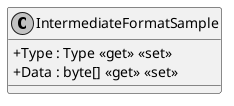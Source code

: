 @startuml
skinparam monochrome true
skinparam classAttributeIconSize 0

!startsub default
class IntermediateFormatSample {
    + Type : Type <<get>> <<set>>
    + Data : byte[] <<get>> <<set>>
}
!endsub

@enduml